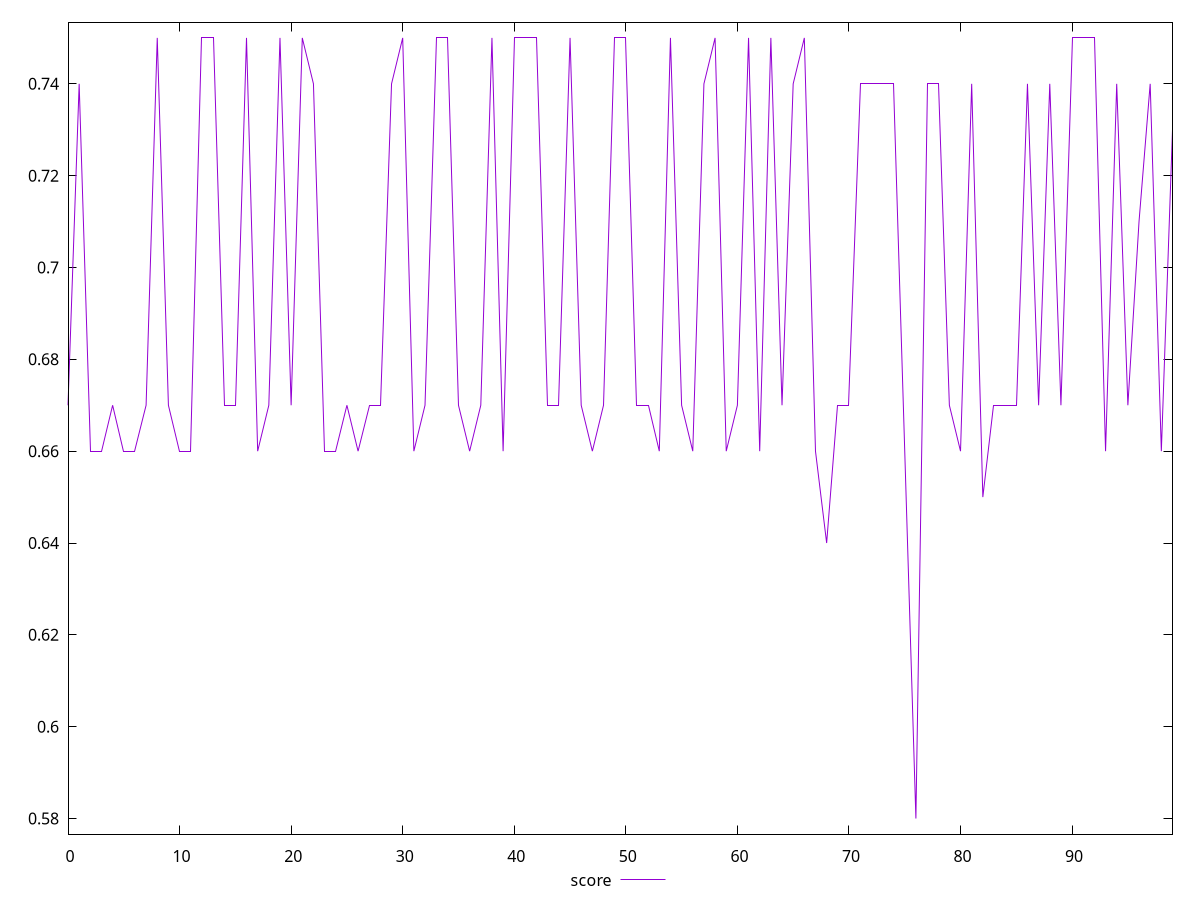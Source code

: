reset

$score <<EOF
0 0.67
1 0.74
2 0.66
3 0.66
4 0.67
5 0.66
6 0.66
7 0.67
8 0.75
9 0.67
10 0.66
11 0.66
12 0.75
13 0.75
14 0.67
15 0.67
16 0.75
17 0.66
18 0.67
19 0.75
20 0.67
21 0.75
22 0.74
23 0.66
24 0.66
25 0.67
26 0.66
27 0.67
28 0.67
29 0.74
30 0.75
31 0.66
32 0.67
33 0.75
34 0.75
35 0.67
36 0.66
37 0.67
38 0.75
39 0.66
40 0.75
41 0.75
42 0.75
43 0.67
44 0.67
45 0.75
46 0.67
47 0.66
48 0.67
49 0.75
50 0.75
51 0.67
52 0.67
53 0.66
54 0.75
55 0.67
56 0.66
57 0.74
58 0.75
59 0.66
60 0.67
61 0.75
62 0.66
63 0.75
64 0.67
65 0.74
66 0.75
67 0.66
68 0.64
69 0.67
70 0.67
71 0.74
72 0.74
73 0.74
74 0.74
75 0.66
76 0.58
77 0.74
78 0.74
79 0.67
80 0.66
81 0.74
82 0.65
83 0.67
84 0.67
85 0.67
86 0.74
87 0.67
88 0.74
89 0.67
90 0.75
91 0.75
92 0.75
93 0.66
94 0.74
95 0.67
96 0.71
97 0.74
98 0.66
99 0.73
EOF

set key outside below
set xrange [0:99]
set yrange [0.5766:0.7534]
set trange [0.5766:0.7534]
set terminal svg size 640, 500 enhanced background rgb 'white'
set output "report_00018_2021-02-10T15-25-16.877Z/uses-webp-images/samples/pages+cached/score/values.svg"

plot $score title "score" with line

reset
